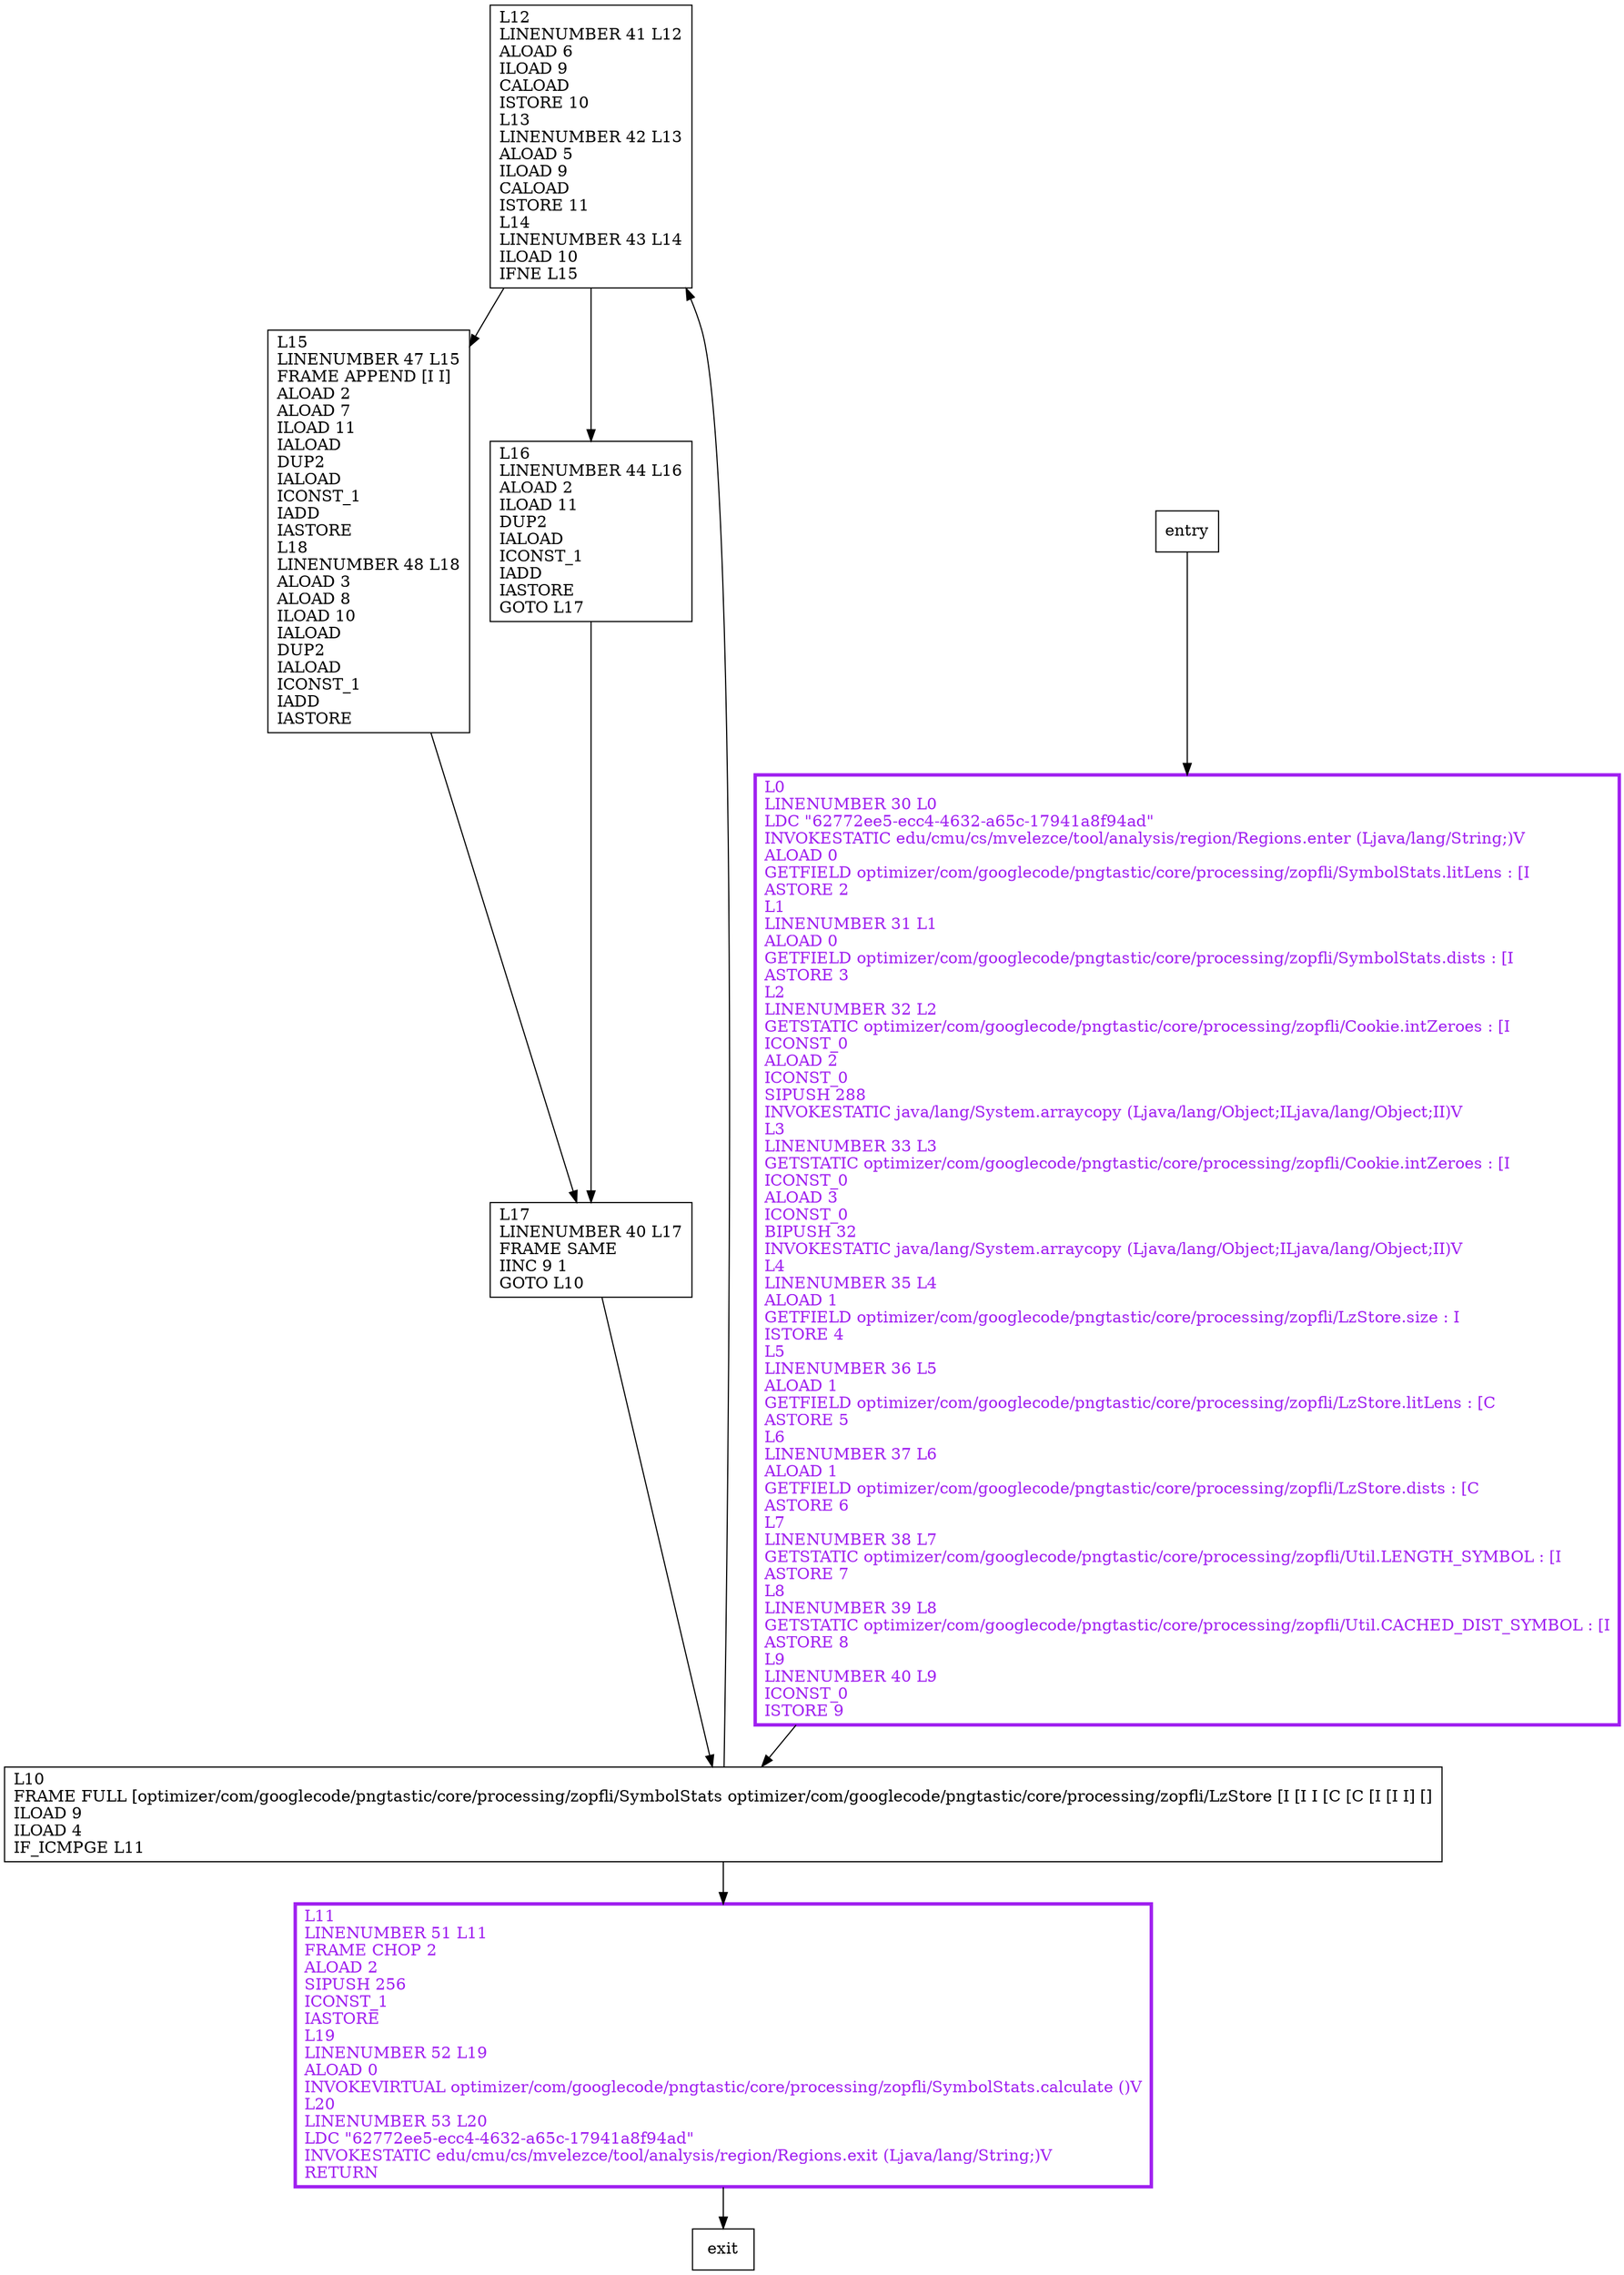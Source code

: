 digraph getFreqs {
node [shape=record];
95980430 [label="L12\lLINENUMBER 41 L12\lALOAD 6\lILOAD 9\lCALOAD\lISTORE 10\lL13\lLINENUMBER 42 L13\lALOAD 5\lILOAD 9\lCALOAD\lISTORE 11\lL14\lLINENUMBER 43 L14\lILOAD 10\lIFNE L15\l"];
1478835287 [label="L15\lLINENUMBER 47 L15\lFRAME APPEND [I I]\lALOAD 2\lALOAD 7\lILOAD 11\lIALOAD\lDUP2\lIALOAD\lICONST_1\lIADD\lIASTORE\lL18\lLINENUMBER 48 L18\lALOAD 3\lALOAD 8\lILOAD 10\lIALOAD\lDUP2\lIALOAD\lICONST_1\lIADD\lIASTORE\l"];
1515477775 [label="L10\lFRAME FULL [optimizer/com/googlecode/pngtastic/core/processing/zopfli/SymbolStats optimizer/com/googlecode/pngtastic/core/processing/zopfli/LzStore [I [I I [C [C [I [I I] []\lILOAD 9\lILOAD 4\lIF_ICMPGE L11\l"];
468797188 [label="L17\lLINENUMBER 40 L17\lFRAME SAME\lIINC 9 1\lGOTO L10\l"];
12006451 [label="L16\lLINENUMBER 44 L16\lALOAD 2\lILOAD 11\lDUP2\lIALOAD\lICONST_1\lIADD\lIASTORE\lGOTO L17\l"];
1690796457 [label="L0\lLINENUMBER 30 L0\lLDC \"62772ee5-ecc4-4632-a65c-17941a8f94ad\"\lINVOKESTATIC edu/cmu/cs/mvelezce/tool/analysis/region/Regions.enter (Ljava/lang/String;)V\lALOAD 0\lGETFIELD optimizer/com/googlecode/pngtastic/core/processing/zopfli/SymbolStats.litLens : [I\lASTORE 2\lL1\lLINENUMBER 31 L1\lALOAD 0\lGETFIELD optimizer/com/googlecode/pngtastic/core/processing/zopfli/SymbolStats.dists : [I\lASTORE 3\lL2\lLINENUMBER 32 L2\lGETSTATIC optimizer/com/googlecode/pngtastic/core/processing/zopfli/Cookie.intZeroes : [I\lICONST_0\lALOAD 2\lICONST_0\lSIPUSH 288\lINVOKESTATIC java/lang/System.arraycopy (Ljava/lang/Object;ILjava/lang/Object;II)V\lL3\lLINENUMBER 33 L3\lGETSTATIC optimizer/com/googlecode/pngtastic/core/processing/zopfli/Cookie.intZeroes : [I\lICONST_0\lALOAD 3\lICONST_0\lBIPUSH 32\lINVOKESTATIC java/lang/System.arraycopy (Ljava/lang/Object;ILjava/lang/Object;II)V\lL4\lLINENUMBER 35 L4\lALOAD 1\lGETFIELD optimizer/com/googlecode/pngtastic/core/processing/zopfli/LzStore.size : I\lISTORE 4\lL5\lLINENUMBER 36 L5\lALOAD 1\lGETFIELD optimizer/com/googlecode/pngtastic/core/processing/zopfli/LzStore.litLens : [C\lASTORE 5\lL6\lLINENUMBER 37 L6\lALOAD 1\lGETFIELD optimizer/com/googlecode/pngtastic/core/processing/zopfli/LzStore.dists : [C\lASTORE 6\lL7\lLINENUMBER 38 L7\lGETSTATIC optimizer/com/googlecode/pngtastic/core/processing/zopfli/Util.LENGTH_SYMBOL : [I\lASTORE 7\lL8\lLINENUMBER 39 L8\lGETSTATIC optimizer/com/googlecode/pngtastic/core/processing/zopfli/Util.CACHED_DIST_SYMBOL : [I\lASTORE 8\lL9\lLINENUMBER 40 L9\lICONST_0\lISTORE 9\l"];
1911379471 [label="L11\lLINENUMBER 51 L11\lFRAME CHOP 2\lALOAD 2\lSIPUSH 256\lICONST_1\lIASTORE\lL19\lLINENUMBER 52 L19\lALOAD 0\lINVOKEVIRTUAL optimizer/com/googlecode/pngtastic/core/processing/zopfli/SymbolStats.calculate ()V\lL20\lLINENUMBER 53 L20\lLDC \"62772ee5-ecc4-4632-a65c-17941a8f94ad\"\lINVOKESTATIC edu/cmu/cs/mvelezce/tool/analysis/region/Regions.exit (Ljava/lang/String;)V\lRETURN\l"];
entry;
exit;
entry -> 1690796457;
95980430 -> 1478835287;
95980430 -> 12006451;
1478835287 -> 468797188;
1515477775 -> 95980430;
1515477775 -> 1911379471;
468797188 -> 1515477775;
12006451 -> 468797188;
1690796457 -> 1515477775;
1911379471 -> exit;
1690796457[fontcolor="purple", penwidth=3, color="purple"];
1911379471[fontcolor="purple", penwidth=3, color="purple"];
}
